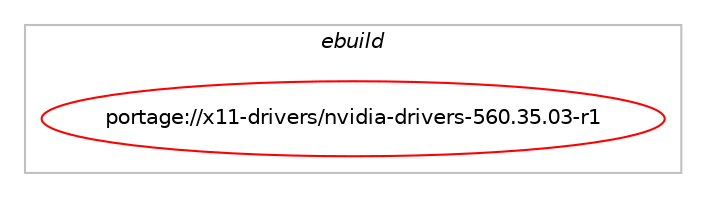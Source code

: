 digraph prolog {

# *************
# Graph options
# *************

newrank=true;
concentrate=true;
compound=true;
graph [rankdir=LR,fontname=Helvetica,fontsize=10,ranksep=1.5];#, ranksep=2.5, nodesep=0.2];
edge  [arrowhead=vee];
node  [fontname=Helvetica,fontsize=10];

# **********
# The ebuild
# **********

subgraph cluster_leftcol {
color=gray;
label=<<i>ebuild</i>>;
id [label="portage://x11-drivers/nvidia-drivers-560.35.03-r1", color=red, width=4, href="../x11-drivers/nvidia-drivers-560.35.03-r1.svg"];
}

# ****************
# The dependencies
# ****************

subgraph cluster_midcol {
color=gray;
label=<<i>dependencies</i>>;
subgraph cluster_compile {
fillcolor="#eeeeee";
style=filled;
label=<<i>compile</i>>;
# *** BEGIN UNKNOWN DEPENDENCY TYPE (TODO) ***
# id -> equal(use_conditional_group(positive,X,portage://x11-drivers/nvidia-drivers-560.35.03-r1,[package_dependency(portage://x11-drivers/nvidia-drivers-560.35.03-r1,install,no,x11-libs,libpciaccess,none,[,,],[],[])]))
# *** END UNKNOWN DEPENDENCY TYPE (TODO) ***

# *** BEGIN UNKNOWN DEPENDENCY TYPE (TODO) ***
# id -> equal(use_conditional_group(positive,modules,portage://x11-drivers/nvidia-drivers-560.35.03-r1,[package_dependency(portage://x11-drivers/nvidia-drivers-560.35.03-r1,install,no,virtual,linux-sources,none,[,,],[],[])]))
# *** END UNKNOWN DEPENDENCY TYPE (TODO) ***

# *** BEGIN UNKNOWN DEPENDENCY TYPE (TODO) ***
# id -> equal(use_conditional_group(positive,persistenced,portage://x11-drivers/nvidia-drivers-560.35.03-r1,[package_dependency(portage://x11-drivers/nvidia-drivers-560.35.03-r1,install,no,acct-user,nvpd,none,[,,],[],[]),package_dependency(portage://x11-drivers/nvidia-drivers-560.35.03-r1,install,no,net-libs,libtirpc,none,[,,],any_same_slot,[])]))
# *** END UNKNOWN DEPENDENCY TYPE (TODO) ***

# *** BEGIN UNKNOWN DEPENDENCY TYPE (TODO) ***
# id -> equal(use_conditional_group(positive,static-libs,portage://x11-drivers/nvidia-drivers-560.35.03-r1,[package_dependency(portage://x11-drivers/nvidia-drivers-560.35.03-r1,install,no,x11-base,xorg-proto,none,[,,],[],[]),package_dependency(portage://x11-drivers/nvidia-drivers-560.35.03-r1,install,no,x11-libs,libX11,none,[,,],[],[]),package_dependency(portage://x11-drivers/nvidia-drivers-560.35.03-r1,install,no,x11-libs,libXext,none,[,,],[],[])]))
# *** END UNKNOWN DEPENDENCY TYPE (TODO) ***

# *** BEGIN UNKNOWN DEPENDENCY TYPE (TODO) ***
# id -> equal(use_conditional_group(positive,tools,portage://x11-drivers/nvidia-drivers-560.35.03-r1,[package_dependency(portage://x11-drivers/nvidia-drivers-560.35.03-r1,install,no,app-accessibility,at-spi2-core,greaterequal,[2.46,,,2.46],[slot(2)],[]),package_dependency(portage://x11-drivers/nvidia-drivers-560.35.03-r1,install,no,dev-libs,glib,none,[,,],[slot(2)],[]),package_dependency(portage://x11-drivers/nvidia-drivers-560.35.03-r1,install,no,dev-libs,jansson,none,[,,],any_same_slot,[]),package_dependency(portage://x11-drivers/nvidia-drivers-560.35.03-r1,install,no,media-libs,harfbuzz,none,[,,],any_same_slot,[]),package_dependency(portage://x11-drivers/nvidia-drivers-560.35.03-r1,install,no,x11-libs,cairo,none,[,,],[],[]),package_dependency(portage://x11-drivers/nvidia-drivers-560.35.03-r1,install,no,x11-libs,gdk-pixbuf,none,[,,],[slot(2)],[]),package_dependency(portage://x11-drivers/nvidia-drivers-560.35.03-r1,install,no,x11-libs,gtk+,none,[,,],[slot(3)],[use(enable(X),none)]),package_dependency(portage://x11-drivers/nvidia-drivers-560.35.03-r1,install,no,x11-libs,libX11,none,[,,],[],[]),package_dependency(portage://x11-drivers/nvidia-drivers-560.35.03-r1,install,no,x11-libs,libXext,none,[,,],[],[]),package_dependency(portage://x11-drivers/nvidia-drivers-560.35.03-r1,install,no,x11-libs,libXxf86vm,none,[,,],[],[]),package_dependency(portage://x11-drivers/nvidia-drivers-560.35.03-r1,install,no,x11-libs,pango,none,[,,],[],[])]))
# *** END UNKNOWN DEPENDENCY TYPE (TODO) ***

# *** BEGIN UNKNOWN DEPENDENCY TYPE (TODO) ***
# id -> equal(use_conditional_group(positive,tools,portage://x11-drivers/nvidia-drivers-560.35.03-r1,[package_dependency(portage://x11-drivers/nvidia-drivers-560.35.03-r1,install,no,dev-util,vulkan-headers,none,[,,],[],[]),package_dependency(portage://x11-drivers/nvidia-drivers-560.35.03-r1,install,no,media-libs,libglvnd,none,[,,],[],[]),package_dependency(portage://x11-drivers/nvidia-drivers-560.35.03-r1,install,no,sys-apps,dbus,none,[,,],[],[]),package_dependency(portage://x11-drivers/nvidia-drivers-560.35.03-r1,install,no,x11-base,xorg-proto,none,[,,],[],[]),package_dependency(portage://x11-drivers/nvidia-drivers-560.35.03-r1,install,no,x11-libs,libXrandr,none,[,,],[],[]),package_dependency(portage://x11-drivers/nvidia-drivers-560.35.03-r1,install,no,x11-libs,libXv,none,[,,],[],[]),package_dependency(portage://x11-drivers/nvidia-drivers-560.35.03-r1,install,no,x11-libs,libvdpau,none,[,,],[],[])]))
# *** END UNKNOWN DEPENDENCY TYPE (TODO) ***

# *** BEGIN UNKNOWN DEPENDENCY TYPE (TODO) ***
# id -> equal(package_dependency(portage://x11-drivers/nvidia-drivers-560.35.03-r1,install,no,acct-group,video,none,[,,],[],[]))
# *** END UNKNOWN DEPENDENCY TYPE (TODO) ***

}
subgraph cluster_compileandrun {
fillcolor="#eeeeee";
style=filled;
label=<<i>compile and run</i>>;
}
subgraph cluster_run {
fillcolor="#eeeeee";
style=filled;
label=<<i>run</i>>;
# *** BEGIN UNKNOWN DEPENDENCY TYPE (TODO) ***
# id -> equal(use_conditional_group(positive,X,portage://x11-drivers/nvidia-drivers-560.35.03-r1,[package_dependency(portage://x11-drivers/nvidia-drivers-560.35.03-r1,run,no,media-libs,libglvnd,none,[,,],[],[use(enable(X),none),use(optenable(abi_x86_32),negative)]),package_dependency(portage://x11-drivers/nvidia-drivers-560.35.03-r1,run,no,x11-libs,libX11,none,[,,],[],[use(optenable(abi_x86_32),negative)]),package_dependency(portage://x11-drivers/nvidia-drivers-560.35.03-r1,run,no,x11-libs,libXext,none,[,,],[],[use(optenable(abi_x86_32),negative)])]))
# *** END UNKNOWN DEPENDENCY TYPE (TODO) ***

# *** BEGIN UNKNOWN DEPENDENCY TYPE (TODO) ***
# id -> equal(use_conditional_group(positive,X,portage://x11-drivers/nvidia-drivers-560.35.03-r1,[package_dependency(portage://x11-drivers/nvidia-drivers-560.35.03-r1,run,no,x11-libs,libpciaccess,none,[,,],[],[])]))
# *** END UNKNOWN DEPENDENCY TYPE (TODO) ***

# *** BEGIN UNKNOWN DEPENDENCY TYPE (TODO) ***
# id -> equal(use_conditional_group(positive,modules,portage://x11-drivers/nvidia-drivers-560.35.03-r1,[package_dependency(portage://x11-drivers/nvidia-drivers-560.35.03-r1,run,no,sys-apps,kmod,none,[,,],[],[use(enable(tools),none)]),use_conditional_group(positive,dist-kernel,portage://x11-drivers/nvidia-drivers-560.35.03-r1,[package_dependency(portage://x11-drivers/nvidia-drivers-560.35.03-r1,run,no,virtual,dist-kernel,none,[,,],any_same_slot,[])])]))
# *** END UNKNOWN DEPENDENCY TYPE (TODO) ***

# *** BEGIN UNKNOWN DEPENDENCY TYPE (TODO) ***
# id -> equal(use_conditional_group(positive,persistenced,portage://x11-drivers/nvidia-drivers-560.35.03-r1,[package_dependency(portage://x11-drivers/nvidia-drivers-560.35.03-r1,run,no,acct-user,nvpd,none,[,,],[],[]),package_dependency(portage://x11-drivers/nvidia-drivers-560.35.03-r1,run,no,net-libs,libtirpc,none,[,,],any_same_slot,[])]))
# *** END UNKNOWN DEPENDENCY TYPE (TODO) ***

# *** BEGIN UNKNOWN DEPENDENCY TYPE (TODO) ***
# id -> equal(use_conditional_group(positive,powerd,portage://x11-drivers/nvidia-drivers-560.35.03-r1,[package_dependency(portage://x11-drivers/nvidia-drivers-560.35.03-r1,run,no,sys-apps,dbus,none,[,,],[],[use(optenable(abi_x86_32),negative)])]))
# *** END UNKNOWN DEPENDENCY TYPE (TODO) ***

# *** BEGIN UNKNOWN DEPENDENCY TYPE (TODO) ***
# id -> equal(use_conditional_group(positive,tools,portage://x11-drivers/nvidia-drivers-560.35.03-r1,[package_dependency(portage://x11-drivers/nvidia-drivers-560.35.03-r1,run,no,app-accessibility,at-spi2-core,greaterequal,[2.46,,,2.46],[slot(2)],[]),package_dependency(portage://x11-drivers/nvidia-drivers-560.35.03-r1,run,no,dev-libs,glib,none,[,,],[slot(2)],[]),package_dependency(portage://x11-drivers/nvidia-drivers-560.35.03-r1,run,no,dev-libs,jansson,none,[,,],any_same_slot,[]),package_dependency(portage://x11-drivers/nvidia-drivers-560.35.03-r1,run,no,media-libs,harfbuzz,none,[,,],any_same_slot,[]),package_dependency(portage://x11-drivers/nvidia-drivers-560.35.03-r1,run,no,x11-libs,cairo,none,[,,],[],[]),package_dependency(portage://x11-drivers/nvidia-drivers-560.35.03-r1,run,no,x11-libs,gdk-pixbuf,none,[,,],[slot(2)],[]),package_dependency(portage://x11-drivers/nvidia-drivers-560.35.03-r1,run,no,x11-libs,gtk+,none,[,,],[slot(3)],[use(enable(X),none)]),package_dependency(portage://x11-drivers/nvidia-drivers-560.35.03-r1,run,no,x11-libs,libX11,none,[,,],[],[]),package_dependency(portage://x11-drivers/nvidia-drivers-560.35.03-r1,run,no,x11-libs,libXext,none,[,,],[],[]),package_dependency(portage://x11-drivers/nvidia-drivers-560.35.03-r1,run,no,x11-libs,libXxf86vm,none,[,,],[],[]),package_dependency(portage://x11-drivers/nvidia-drivers-560.35.03-r1,run,no,x11-libs,pango,none,[,,],[],[])]))
# *** END UNKNOWN DEPENDENCY TYPE (TODO) ***

# *** BEGIN UNKNOWN DEPENDENCY TYPE (TODO) ***
# id -> equal(use_conditional_group(positive,wayland,portage://x11-drivers/nvidia-drivers-560.35.03-r1,[package_dependency(portage://x11-drivers/nvidia-drivers-560.35.03-r1,run,no,gui-libs,egl-gbm,greaterequal,[1.1.1,,-r2,1.1.1-r2],[],[use(optenable(abi_x86_32),negative)]),package_dependency(portage://x11-drivers/nvidia-drivers-560.35.03-r1,run,no,gui-libs,egl-wayland,greaterequal,[1.1.13.1,,,1.1.13.1],[],[use(optenable(abi_x86_32),negative)])]))
# *** END UNKNOWN DEPENDENCY TYPE (TODO) ***

# *** BEGIN UNKNOWN DEPENDENCY TYPE (TODO) ***
# id -> equal(package_dependency(portage://x11-drivers/nvidia-drivers-560.35.03-r1,run,no,acct-group,video,none,[,,],[],[]))
# *** END UNKNOWN DEPENDENCY TYPE (TODO) ***

# *** BEGIN UNKNOWN DEPENDENCY TYPE (TODO) ***
# id -> equal(package_dependency(portage://x11-drivers/nvidia-drivers-560.35.03-r1,run,no,dev-libs,openssl,none,[,,],[slot(0),subslot(3)],[]))
# *** END UNKNOWN DEPENDENCY TYPE (TODO) ***

# *** BEGIN UNKNOWN DEPENDENCY TYPE (TODO) ***
# id -> equal(package_dependency(portage://x11-drivers/nvidia-drivers-560.35.03-r1,run,no,sys-libs,glibc,none,[,,],[],[]))
# *** END UNKNOWN DEPENDENCY TYPE (TODO) ***

}
}

# **************
# The candidates
# **************

subgraph cluster_choices {
rank=same;
color=gray;
label=<<i>candidates</i>>;

}

}
